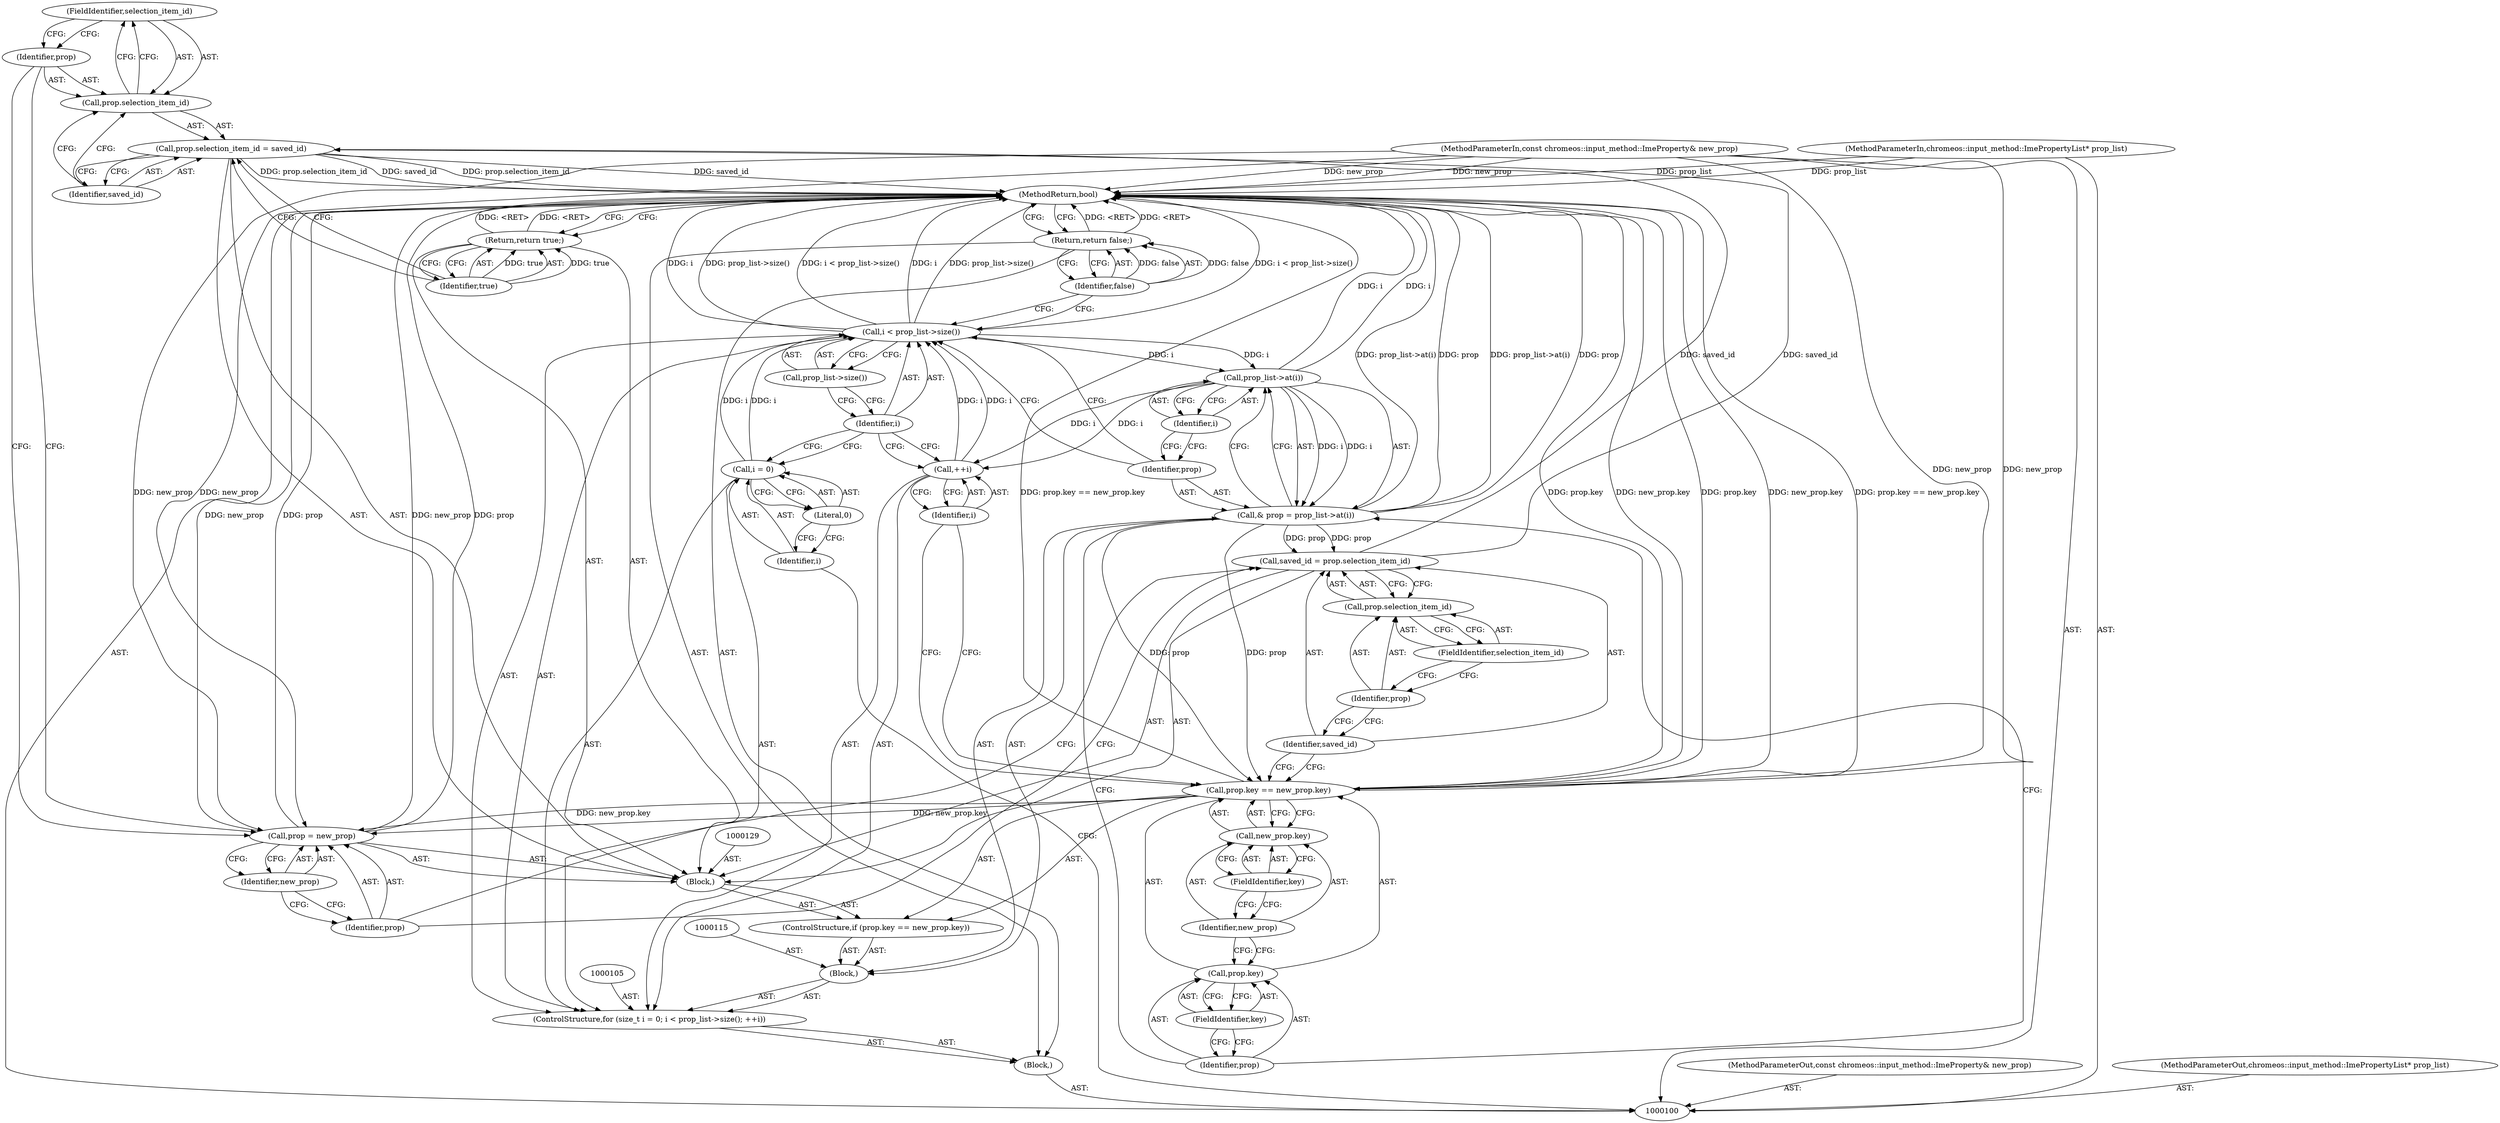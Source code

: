 digraph "0_Chrome_dc7b094a338c6c521f918f478e993f0f74bbea0d_8" {
"1000141" [label="(FieldIdentifier,selection_item_id)"];
"1000142" [label="(Identifier,saved_id)"];
"1000138" [label="(Call,prop.selection_item_id = saved_id)"];
"1000139" [label="(Call,prop.selection_item_id)"];
"1000140" [label="(Identifier,prop)"];
"1000144" [label="(Identifier,true)"];
"1000143" [label="(Return,return true;)"];
"1000145" [label="(Return,return false;)"];
"1000146" [label="(Identifier,false)"];
"1000147" [label="(MethodReturn,bool)"];
"1000101" [label="(MethodParameterIn,const chromeos::input_method::ImeProperty& new_prop)"];
"1000189" [label="(MethodParameterOut,const chromeos::input_method::ImeProperty& new_prop)"];
"1000102" [label="(MethodParameterIn,chromeos::input_method::ImePropertyList* prop_list)"];
"1000190" [label="(MethodParameterOut,chromeos::input_method::ImePropertyList* prop_list)"];
"1000103" [label="(Block,)"];
"1000106" [label="(Call,i = 0)"];
"1000107" [label="(Identifier,i)"];
"1000108" [label="(Literal,0)"];
"1000109" [label="(Call,i < prop_list->size())"];
"1000110" [label="(Identifier,i)"];
"1000111" [label="(Call,prop_list->size())"];
"1000104" [label="(ControlStructure,for (size_t i = 0; i < prop_list->size(); ++i))"];
"1000112" [label="(Call,++i)"];
"1000113" [label="(Identifier,i)"];
"1000116" [label="(Call,& prop = prop_list->at(i))"];
"1000114" [label="(Block,)"];
"1000117" [label="(Identifier,prop)"];
"1000118" [label="(Call,prop_list->at(i))"];
"1000119" [label="(Identifier,i)"];
"1000124" [label="(FieldIdentifier,key)"];
"1000125" [label="(Call,new_prop.key)"];
"1000126" [label="(Identifier,new_prop)"];
"1000127" [label="(FieldIdentifier,key)"];
"1000120" [label="(ControlStructure,if (prop.key == new_prop.key))"];
"1000121" [label="(Call,prop.key == new_prop.key)"];
"1000122" [label="(Call,prop.key)"];
"1000123" [label="(Identifier,prop)"];
"1000130" [label="(Call,saved_id = prop.selection_item_id)"];
"1000131" [label="(Identifier,saved_id)"];
"1000132" [label="(Call,prop.selection_item_id)"];
"1000133" [label="(Identifier,prop)"];
"1000134" [label="(FieldIdentifier,selection_item_id)"];
"1000128" [label="(Block,)"];
"1000137" [label="(Identifier,new_prop)"];
"1000135" [label="(Call,prop = new_prop)"];
"1000136" [label="(Identifier,prop)"];
"1000141" -> "1000139"  [label="AST: "];
"1000141" -> "1000140"  [label="CFG: "];
"1000139" -> "1000141"  [label="CFG: "];
"1000142" -> "1000138"  [label="AST: "];
"1000142" -> "1000139"  [label="CFG: "];
"1000138" -> "1000142"  [label="CFG: "];
"1000138" -> "1000128"  [label="AST: "];
"1000138" -> "1000142"  [label="CFG: "];
"1000139" -> "1000138"  [label="AST: "];
"1000142" -> "1000138"  [label="AST: "];
"1000144" -> "1000138"  [label="CFG: "];
"1000138" -> "1000147"  [label="DDG: saved_id"];
"1000138" -> "1000147"  [label="DDG: prop.selection_item_id"];
"1000130" -> "1000138"  [label="DDG: saved_id"];
"1000139" -> "1000138"  [label="AST: "];
"1000139" -> "1000141"  [label="CFG: "];
"1000140" -> "1000139"  [label="AST: "];
"1000141" -> "1000139"  [label="AST: "];
"1000142" -> "1000139"  [label="CFG: "];
"1000140" -> "1000139"  [label="AST: "];
"1000140" -> "1000135"  [label="CFG: "];
"1000141" -> "1000140"  [label="CFG: "];
"1000144" -> "1000143"  [label="AST: "];
"1000144" -> "1000138"  [label="CFG: "];
"1000143" -> "1000144"  [label="CFG: "];
"1000144" -> "1000143"  [label="DDG: true"];
"1000143" -> "1000128"  [label="AST: "];
"1000143" -> "1000144"  [label="CFG: "];
"1000144" -> "1000143"  [label="AST: "];
"1000147" -> "1000143"  [label="CFG: "];
"1000143" -> "1000147"  [label="DDG: <RET>"];
"1000144" -> "1000143"  [label="DDG: true"];
"1000145" -> "1000103"  [label="AST: "];
"1000145" -> "1000146"  [label="CFG: "];
"1000146" -> "1000145"  [label="AST: "];
"1000147" -> "1000145"  [label="CFG: "];
"1000145" -> "1000147"  [label="DDG: <RET>"];
"1000146" -> "1000145"  [label="DDG: false"];
"1000146" -> "1000145"  [label="AST: "];
"1000146" -> "1000109"  [label="CFG: "];
"1000145" -> "1000146"  [label="CFG: "];
"1000146" -> "1000145"  [label="DDG: false"];
"1000147" -> "1000100"  [label="AST: "];
"1000147" -> "1000143"  [label="CFG: "];
"1000147" -> "1000145"  [label="CFG: "];
"1000145" -> "1000147"  [label="DDG: <RET>"];
"1000116" -> "1000147"  [label="DDG: prop"];
"1000116" -> "1000147"  [label="DDG: prop_list->at(i)"];
"1000138" -> "1000147"  [label="DDG: saved_id"];
"1000138" -> "1000147"  [label="DDG: prop.selection_item_id"];
"1000121" -> "1000147"  [label="DDG: new_prop.key"];
"1000121" -> "1000147"  [label="DDG: prop.key == new_prop.key"];
"1000121" -> "1000147"  [label="DDG: prop.key"];
"1000118" -> "1000147"  [label="DDG: i"];
"1000102" -> "1000147"  [label="DDG: prop_list"];
"1000101" -> "1000147"  [label="DDG: new_prop"];
"1000109" -> "1000147"  [label="DDG: i"];
"1000109" -> "1000147"  [label="DDG: prop_list->size()"];
"1000109" -> "1000147"  [label="DDG: i < prop_list->size()"];
"1000135" -> "1000147"  [label="DDG: prop"];
"1000135" -> "1000147"  [label="DDG: new_prop"];
"1000143" -> "1000147"  [label="DDG: <RET>"];
"1000101" -> "1000100"  [label="AST: "];
"1000101" -> "1000147"  [label="DDG: new_prop"];
"1000101" -> "1000121"  [label="DDG: new_prop"];
"1000101" -> "1000135"  [label="DDG: new_prop"];
"1000189" -> "1000100"  [label="AST: "];
"1000102" -> "1000100"  [label="AST: "];
"1000102" -> "1000147"  [label="DDG: prop_list"];
"1000190" -> "1000100"  [label="AST: "];
"1000103" -> "1000100"  [label="AST: "];
"1000104" -> "1000103"  [label="AST: "];
"1000145" -> "1000103"  [label="AST: "];
"1000106" -> "1000104"  [label="AST: "];
"1000106" -> "1000108"  [label="CFG: "];
"1000107" -> "1000106"  [label="AST: "];
"1000108" -> "1000106"  [label="AST: "];
"1000110" -> "1000106"  [label="CFG: "];
"1000106" -> "1000109"  [label="DDG: i"];
"1000107" -> "1000106"  [label="AST: "];
"1000107" -> "1000100"  [label="CFG: "];
"1000108" -> "1000107"  [label="CFG: "];
"1000108" -> "1000106"  [label="AST: "];
"1000108" -> "1000107"  [label="CFG: "];
"1000106" -> "1000108"  [label="CFG: "];
"1000109" -> "1000104"  [label="AST: "];
"1000109" -> "1000111"  [label="CFG: "];
"1000110" -> "1000109"  [label="AST: "];
"1000111" -> "1000109"  [label="AST: "];
"1000117" -> "1000109"  [label="CFG: "];
"1000146" -> "1000109"  [label="CFG: "];
"1000109" -> "1000147"  [label="DDG: i"];
"1000109" -> "1000147"  [label="DDG: prop_list->size()"];
"1000109" -> "1000147"  [label="DDG: i < prop_list->size()"];
"1000106" -> "1000109"  [label="DDG: i"];
"1000112" -> "1000109"  [label="DDG: i"];
"1000109" -> "1000118"  [label="DDG: i"];
"1000110" -> "1000109"  [label="AST: "];
"1000110" -> "1000106"  [label="CFG: "];
"1000110" -> "1000112"  [label="CFG: "];
"1000111" -> "1000110"  [label="CFG: "];
"1000111" -> "1000109"  [label="AST: "];
"1000111" -> "1000110"  [label="CFG: "];
"1000109" -> "1000111"  [label="CFG: "];
"1000104" -> "1000103"  [label="AST: "];
"1000105" -> "1000104"  [label="AST: "];
"1000106" -> "1000104"  [label="AST: "];
"1000109" -> "1000104"  [label="AST: "];
"1000112" -> "1000104"  [label="AST: "];
"1000114" -> "1000104"  [label="AST: "];
"1000112" -> "1000104"  [label="AST: "];
"1000112" -> "1000113"  [label="CFG: "];
"1000113" -> "1000112"  [label="AST: "];
"1000110" -> "1000112"  [label="CFG: "];
"1000112" -> "1000109"  [label="DDG: i"];
"1000118" -> "1000112"  [label="DDG: i"];
"1000113" -> "1000112"  [label="AST: "];
"1000113" -> "1000121"  [label="CFG: "];
"1000112" -> "1000113"  [label="CFG: "];
"1000116" -> "1000114"  [label="AST: "];
"1000116" -> "1000118"  [label="CFG: "];
"1000117" -> "1000116"  [label="AST: "];
"1000118" -> "1000116"  [label="AST: "];
"1000123" -> "1000116"  [label="CFG: "];
"1000116" -> "1000147"  [label="DDG: prop"];
"1000116" -> "1000147"  [label="DDG: prop_list->at(i)"];
"1000118" -> "1000116"  [label="DDG: i"];
"1000116" -> "1000121"  [label="DDG: prop"];
"1000116" -> "1000130"  [label="DDG: prop"];
"1000114" -> "1000104"  [label="AST: "];
"1000115" -> "1000114"  [label="AST: "];
"1000116" -> "1000114"  [label="AST: "];
"1000120" -> "1000114"  [label="AST: "];
"1000117" -> "1000116"  [label="AST: "];
"1000117" -> "1000109"  [label="CFG: "];
"1000119" -> "1000117"  [label="CFG: "];
"1000118" -> "1000116"  [label="AST: "];
"1000118" -> "1000119"  [label="CFG: "];
"1000119" -> "1000118"  [label="AST: "];
"1000116" -> "1000118"  [label="CFG: "];
"1000118" -> "1000147"  [label="DDG: i"];
"1000118" -> "1000112"  [label="DDG: i"];
"1000118" -> "1000116"  [label="DDG: i"];
"1000109" -> "1000118"  [label="DDG: i"];
"1000119" -> "1000118"  [label="AST: "];
"1000119" -> "1000117"  [label="CFG: "];
"1000118" -> "1000119"  [label="CFG: "];
"1000124" -> "1000122"  [label="AST: "];
"1000124" -> "1000123"  [label="CFG: "];
"1000122" -> "1000124"  [label="CFG: "];
"1000125" -> "1000121"  [label="AST: "];
"1000125" -> "1000127"  [label="CFG: "];
"1000126" -> "1000125"  [label="AST: "];
"1000127" -> "1000125"  [label="AST: "];
"1000121" -> "1000125"  [label="CFG: "];
"1000126" -> "1000125"  [label="AST: "];
"1000126" -> "1000122"  [label="CFG: "];
"1000127" -> "1000126"  [label="CFG: "];
"1000127" -> "1000125"  [label="AST: "];
"1000127" -> "1000126"  [label="CFG: "];
"1000125" -> "1000127"  [label="CFG: "];
"1000120" -> "1000114"  [label="AST: "];
"1000121" -> "1000120"  [label="AST: "];
"1000128" -> "1000120"  [label="AST: "];
"1000121" -> "1000120"  [label="AST: "];
"1000121" -> "1000125"  [label="CFG: "];
"1000122" -> "1000121"  [label="AST: "];
"1000125" -> "1000121"  [label="AST: "];
"1000131" -> "1000121"  [label="CFG: "];
"1000113" -> "1000121"  [label="CFG: "];
"1000121" -> "1000147"  [label="DDG: new_prop.key"];
"1000121" -> "1000147"  [label="DDG: prop.key == new_prop.key"];
"1000121" -> "1000147"  [label="DDG: prop.key"];
"1000116" -> "1000121"  [label="DDG: prop"];
"1000101" -> "1000121"  [label="DDG: new_prop"];
"1000121" -> "1000135"  [label="DDG: new_prop.key"];
"1000122" -> "1000121"  [label="AST: "];
"1000122" -> "1000124"  [label="CFG: "];
"1000123" -> "1000122"  [label="AST: "];
"1000124" -> "1000122"  [label="AST: "];
"1000126" -> "1000122"  [label="CFG: "];
"1000123" -> "1000122"  [label="AST: "];
"1000123" -> "1000116"  [label="CFG: "];
"1000124" -> "1000123"  [label="CFG: "];
"1000130" -> "1000128"  [label="AST: "];
"1000130" -> "1000132"  [label="CFG: "];
"1000131" -> "1000130"  [label="AST: "];
"1000132" -> "1000130"  [label="AST: "];
"1000136" -> "1000130"  [label="CFG: "];
"1000116" -> "1000130"  [label="DDG: prop"];
"1000130" -> "1000138"  [label="DDG: saved_id"];
"1000131" -> "1000130"  [label="AST: "];
"1000131" -> "1000121"  [label="CFG: "];
"1000133" -> "1000131"  [label="CFG: "];
"1000132" -> "1000130"  [label="AST: "];
"1000132" -> "1000134"  [label="CFG: "];
"1000133" -> "1000132"  [label="AST: "];
"1000134" -> "1000132"  [label="AST: "];
"1000130" -> "1000132"  [label="CFG: "];
"1000133" -> "1000132"  [label="AST: "];
"1000133" -> "1000131"  [label="CFG: "];
"1000134" -> "1000133"  [label="CFG: "];
"1000134" -> "1000132"  [label="AST: "];
"1000134" -> "1000133"  [label="CFG: "];
"1000132" -> "1000134"  [label="CFG: "];
"1000128" -> "1000120"  [label="AST: "];
"1000129" -> "1000128"  [label="AST: "];
"1000130" -> "1000128"  [label="AST: "];
"1000135" -> "1000128"  [label="AST: "];
"1000138" -> "1000128"  [label="AST: "];
"1000143" -> "1000128"  [label="AST: "];
"1000137" -> "1000135"  [label="AST: "];
"1000137" -> "1000136"  [label="CFG: "];
"1000135" -> "1000137"  [label="CFG: "];
"1000135" -> "1000128"  [label="AST: "];
"1000135" -> "1000137"  [label="CFG: "];
"1000136" -> "1000135"  [label="AST: "];
"1000137" -> "1000135"  [label="AST: "];
"1000140" -> "1000135"  [label="CFG: "];
"1000135" -> "1000147"  [label="DDG: prop"];
"1000135" -> "1000147"  [label="DDG: new_prop"];
"1000121" -> "1000135"  [label="DDG: new_prop.key"];
"1000101" -> "1000135"  [label="DDG: new_prop"];
"1000136" -> "1000135"  [label="AST: "];
"1000136" -> "1000130"  [label="CFG: "];
"1000137" -> "1000136"  [label="CFG: "];
}
